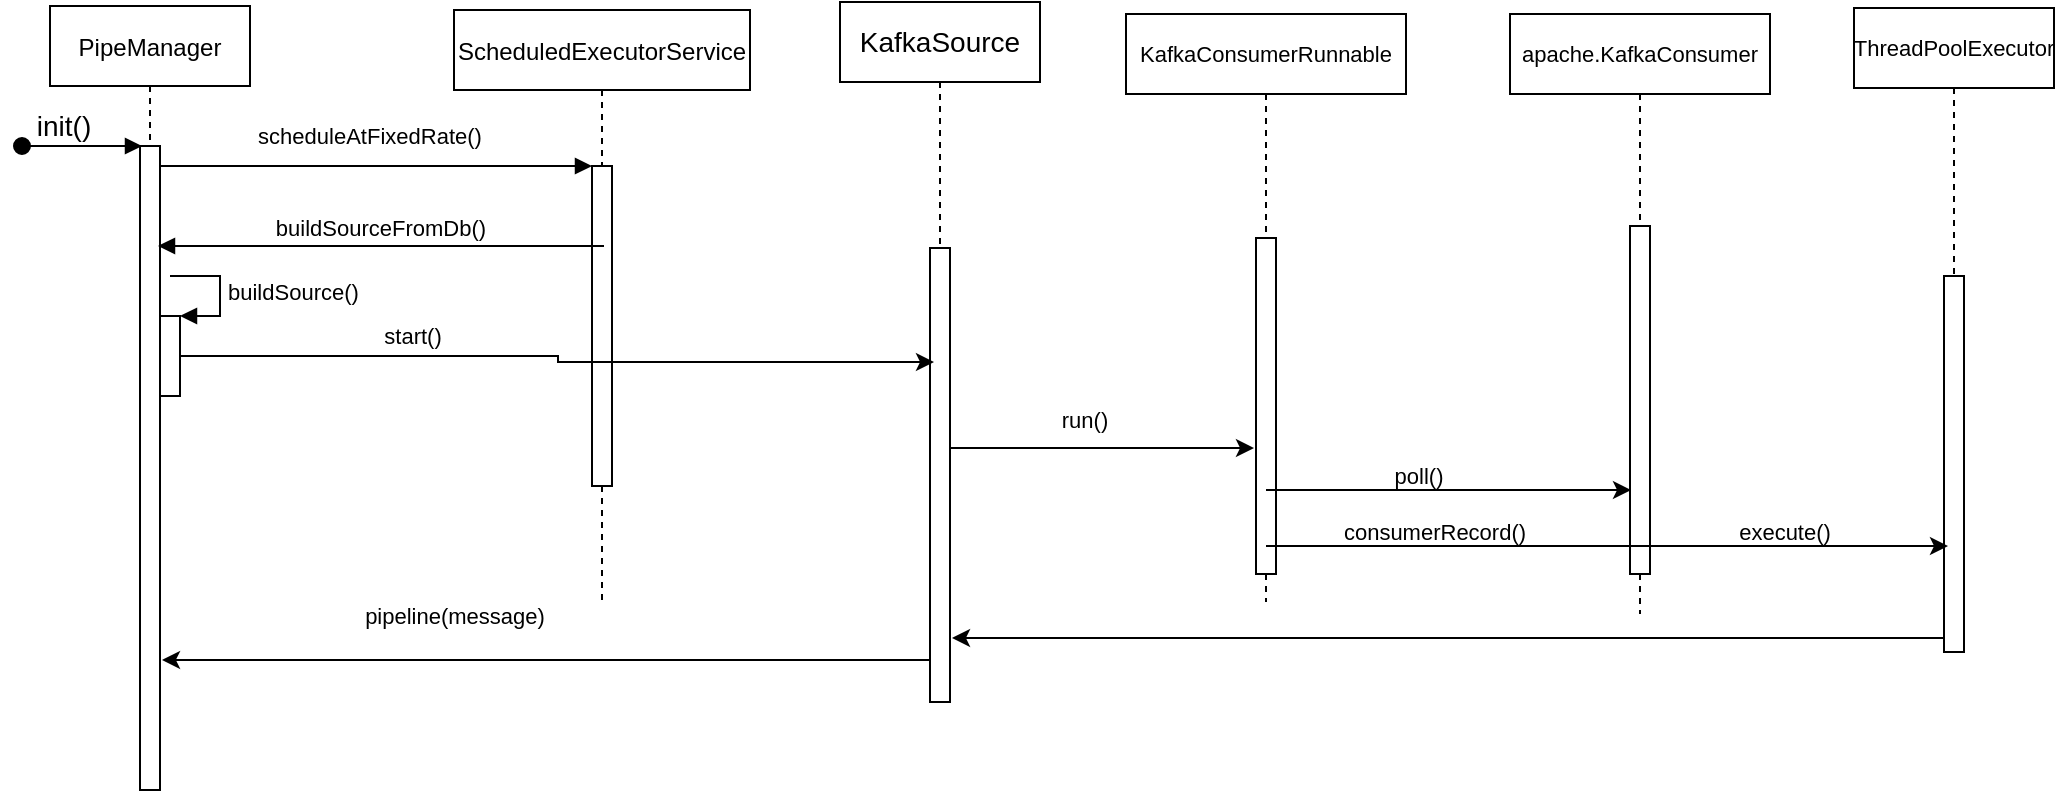 <mxfile version="14.2.4" type="github">
  <diagram id="kgpKYQtTHZ0yAKxKKP6v" name="Page-1">
    <mxGraphModel dx="1382" dy="761" grid="1" gridSize="14" guides="1" tooltips="1" connect="1" arrows="1" fold="1" page="1" pageScale="1" pageWidth="850" pageHeight="1100" math="0" shadow="0">
      <root>
        <mxCell id="0" />
        <mxCell id="1" parent="0" />
        <mxCell id="3nuBFxr9cyL0pnOWT2aG-1" value="PipeManager" style="shape=umlLifeline;perimeter=lifelinePerimeter;container=1;collapsible=0;recursiveResize=0;rounded=0;shadow=0;strokeWidth=1;" parent="1" vertex="1">
          <mxGeometry x="120" y="80" width="100" height="392" as="geometry" />
        </mxCell>
        <mxCell id="3nuBFxr9cyL0pnOWT2aG-2" value="" style="points=[];perimeter=orthogonalPerimeter;rounded=0;shadow=0;strokeWidth=1;" parent="3nuBFxr9cyL0pnOWT2aG-1" vertex="1">
          <mxGeometry x="45" y="70" width="10" height="322" as="geometry" />
        </mxCell>
        <mxCell id="3nuBFxr9cyL0pnOWT2aG-3" value="init()" style="verticalAlign=bottom;startArrow=oval;endArrow=block;startSize=8;shadow=0;strokeWidth=1;fontSize=14;" parent="3nuBFxr9cyL0pnOWT2aG-1" edge="1">
          <mxGeometry x="-0.3" relative="1" as="geometry">
            <mxPoint x="-14" y="70" as="sourcePoint" />
            <mxPoint x="46" y="70" as="targetPoint" />
            <mxPoint as="offset" />
          </mxGeometry>
        </mxCell>
        <mxCell id="wxGNkDzkun1_tn9nPBb6-3" value="" style="html=1;points=[];perimeter=orthogonalPerimeter;fontSize=14;" vertex="1" parent="3nuBFxr9cyL0pnOWT2aG-1">
          <mxGeometry x="55" y="155" width="10" height="40" as="geometry" />
        </mxCell>
        <mxCell id="wxGNkDzkun1_tn9nPBb6-4" value="buildSource()" style="edgeStyle=orthogonalEdgeStyle;html=1;align=left;spacingLeft=2;endArrow=block;rounded=0;entryX=1;entryY=0;strokeWidth=1;fontSize=11;" edge="1" target="wxGNkDzkun1_tn9nPBb6-3" parent="3nuBFxr9cyL0pnOWT2aG-1">
          <mxGeometry relative="1" as="geometry">
            <mxPoint x="60" y="135" as="sourcePoint" />
            <Array as="points">
              <mxPoint x="85" y="135" />
            </Array>
          </mxGeometry>
        </mxCell>
        <mxCell id="3nuBFxr9cyL0pnOWT2aG-5" value="ScheduledExecutorService" style="shape=umlLifeline;perimeter=lifelinePerimeter;container=1;collapsible=0;recursiveResize=0;rounded=0;shadow=0;strokeWidth=1;" parent="1" vertex="1">
          <mxGeometry x="322" y="82" width="148" height="296" as="geometry" />
        </mxCell>
        <mxCell id="3nuBFxr9cyL0pnOWT2aG-6" value="" style="points=[];perimeter=orthogonalPerimeter;rounded=0;shadow=0;strokeWidth=1;" parent="3nuBFxr9cyL0pnOWT2aG-5" vertex="1">
          <mxGeometry x="69" y="78" width="10" height="160" as="geometry" />
        </mxCell>
        <mxCell id="3nuBFxr9cyL0pnOWT2aG-8" value="scheduleAtFixedRate()" style="verticalAlign=bottom;endArrow=block;entryX=0;entryY=0;shadow=0;strokeWidth=1;" parent="1" source="3nuBFxr9cyL0pnOWT2aG-2" target="3nuBFxr9cyL0pnOWT2aG-6" edge="1">
          <mxGeometry x="-0.028" y="6" relative="1" as="geometry">
            <mxPoint x="275" y="160" as="sourcePoint" />
            <mxPoint as="offset" />
          </mxGeometry>
        </mxCell>
        <mxCell id="3nuBFxr9cyL0pnOWT2aG-9" value="buildSourceFromDb()" style="verticalAlign=bottom;endArrow=block;shadow=0;strokeWidth=1;" parent="1" edge="1">
          <mxGeometry relative="1" as="geometry">
            <mxPoint x="397" y="200" as="sourcePoint" />
            <mxPoint x="174" y="200" as="targetPoint" />
          </mxGeometry>
        </mxCell>
        <mxCell id="wxGNkDzkun1_tn9nPBb6-1" value="KafkaSource" style="shape=umlLifeline;perimeter=lifelinePerimeter;whiteSpace=wrap;html=1;container=1;collapsible=0;recursiveResize=0;outlineConnect=0;fontSize=14;" vertex="1" parent="1">
          <mxGeometry x="515" y="78" width="100" height="350" as="geometry" />
        </mxCell>
        <mxCell id="wxGNkDzkun1_tn9nPBb6-2" value="" style="html=1;points=[];perimeter=orthogonalPerimeter;fontSize=14;" vertex="1" parent="wxGNkDzkun1_tn9nPBb6-1">
          <mxGeometry x="45" y="123" width="10" height="227" as="geometry" />
        </mxCell>
        <mxCell id="wxGNkDzkun1_tn9nPBb6-6" style="edgeStyle=orthogonalEdgeStyle;rounded=0;orthogonalLoop=1;jettySize=auto;html=1;strokeWidth=1;fontSize=11;" edge="1" parent="1" source="wxGNkDzkun1_tn9nPBb6-3">
          <mxGeometry relative="1" as="geometry">
            <mxPoint x="562" y="258" as="targetPoint" />
            <Array as="points">
              <mxPoint x="374" y="255" />
              <mxPoint x="374" y="258" />
            </Array>
          </mxGeometry>
        </mxCell>
        <mxCell id="wxGNkDzkun1_tn9nPBb6-7" value="start()" style="edgeLabel;html=1;align=center;verticalAlign=middle;resizable=0;points=[];fontSize=11;" vertex="1" connectable="0" parent="wxGNkDzkun1_tn9nPBb6-6">
          <mxGeometry x="-0.389" y="1" relative="1" as="geometry">
            <mxPoint y="-9" as="offset" />
          </mxGeometry>
        </mxCell>
        <mxCell id="wxGNkDzkun1_tn9nPBb6-8" value="KafkaConsumerRunnable" style="shape=umlLifeline;perimeter=lifelinePerimeter;whiteSpace=wrap;html=1;container=1;collapsible=0;recursiveResize=0;outlineConnect=0;fontSize=11;" vertex="1" parent="1">
          <mxGeometry x="658" y="84" width="140" height="294" as="geometry" />
        </mxCell>
        <mxCell id="wxGNkDzkun1_tn9nPBb6-9" value="" style="html=1;points=[];perimeter=orthogonalPerimeter;fontSize=11;" vertex="1" parent="wxGNkDzkun1_tn9nPBb6-8">
          <mxGeometry x="65" y="112" width="10" height="168" as="geometry" />
        </mxCell>
        <mxCell id="wxGNkDzkun1_tn9nPBb6-10" style="edgeStyle=orthogonalEdgeStyle;rounded=0;orthogonalLoop=1;jettySize=auto;html=1;strokeWidth=1;fontSize=11;" edge="1" parent="1" source="wxGNkDzkun1_tn9nPBb6-2">
          <mxGeometry relative="1" as="geometry">
            <mxPoint x="722" y="301" as="targetPoint" />
            <Array as="points">
              <mxPoint x="722" y="301" />
            </Array>
          </mxGeometry>
        </mxCell>
        <mxCell id="wxGNkDzkun1_tn9nPBb6-11" value="run()" style="text;html=1;align=center;verticalAlign=middle;resizable=0;points=[];autosize=1;fontSize=11;" vertex="1" parent="1">
          <mxGeometry x="616" y="280" width="42" height="14" as="geometry" />
        </mxCell>
        <mxCell id="wxGNkDzkun1_tn9nPBb6-12" value="apache.KafkaConsumer" style="shape=umlLifeline;perimeter=lifelinePerimeter;whiteSpace=wrap;html=1;container=1;collapsible=0;recursiveResize=0;outlineConnect=0;fontSize=11;" vertex="1" parent="1">
          <mxGeometry x="850" y="84" width="130" height="300" as="geometry" />
        </mxCell>
        <mxCell id="wxGNkDzkun1_tn9nPBb6-14" value="" style="html=1;points=[];perimeter=orthogonalPerimeter;fontSize=11;" vertex="1" parent="wxGNkDzkun1_tn9nPBb6-12">
          <mxGeometry x="60" y="106" width="10" height="174" as="geometry" />
        </mxCell>
        <mxCell id="wxGNkDzkun1_tn9nPBb6-15" style="edgeStyle=orthogonalEdgeStyle;rounded=0;orthogonalLoop=1;jettySize=auto;html=1;entryX=-0.4;entryY=0.448;entryDx=0;entryDy=0;entryPerimeter=0;strokeWidth=1;fontSize=11;" edge="1" parent="1">
          <mxGeometry relative="1" as="geometry">
            <mxPoint x="728" y="322" as="sourcePoint" />
            <mxPoint x="910.5" y="322.002" as="targetPoint" />
          </mxGeometry>
        </mxCell>
        <mxCell id="wxGNkDzkun1_tn9nPBb6-16" value="poll()" style="text;html=1;align=center;verticalAlign=middle;resizable=0;points=[];autosize=1;fontSize=11;" vertex="1" parent="1">
          <mxGeometry x="783" y="308" width="42" height="14" as="geometry" />
        </mxCell>
        <mxCell id="wxGNkDzkun1_tn9nPBb6-17" value="ThreadPoolExecutor" style="shape=umlLifeline;perimeter=lifelinePerimeter;whiteSpace=wrap;html=1;container=1;collapsible=0;recursiveResize=0;outlineConnect=0;fontSize=11;" vertex="1" parent="1">
          <mxGeometry x="1022" y="81" width="100" height="322" as="geometry" />
        </mxCell>
        <mxCell id="wxGNkDzkun1_tn9nPBb6-18" value="" style="html=1;points=[];perimeter=orthogonalPerimeter;fontSize=11;" vertex="1" parent="wxGNkDzkun1_tn9nPBb6-17">
          <mxGeometry x="45" y="134" width="10" height="188" as="geometry" />
        </mxCell>
        <mxCell id="wxGNkDzkun1_tn9nPBb6-22" style="edgeStyle=orthogonalEdgeStyle;rounded=0;orthogonalLoop=1;jettySize=auto;html=1;strokeWidth=1;fontSize=11;" edge="1" parent="1" source="wxGNkDzkun1_tn9nPBb6-8">
          <mxGeometry relative="1" as="geometry">
            <mxPoint x="1069" y="350" as="targetPoint" />
            <Array as="points">
              <mxPoint x="1069" y="350" />
            </Array>
          </mxGeometry>
        </mxCell>
        <mxCell id="wxGNkDzkun1_tn9nPBb6-23" value="execute()" style="text;html=1;align=center;verticalAlign=middle;resizable=0;points=[];autosize=1;fontSize=11;" vertex="1" parent="1">
          <mxGeometry x="952" y="336" width="70" height="14" as="geometry" />
        </mxCell>
        <mxCell id="wxGNkDzkun1_tn9nPBb6-28" style="edgeStyle=orthogonalEdgeStyle;rounded=0;orthogonalLoop=1;jettySize=auto;html=1;entryX=1.1;entryY=0.859;entryDx=0;entryDy=0;entryPerimeter=0;strokeWidth=1;fontSize=11;" edge="1" parent="1" source="wxGNkDzkun1_tn9nPBb6-18" target="wxGNkDzkun1_tn9nPBb6-2">
          <mxGeometry relative="1" as="geometry">
            <Array as="points">
              <mxPoint x="1072" y="372" />
            </Array>
          </mxGeometry>
        </mxCell>
        <mxCell id="wxGNkDzkun1_tn9nPBb6-31" value="consumerRecord()" style="text;html=1;align=center;verticalAlign=middle;resizable=0;points=[];autosize=1;fontSize=11;" vertex="1" parent="1">
          <mxGeometry x="756" y="336" width="112" height="14" as="geometry" />
        </mxCell>
        <mxCell id="wxGNkDzkun1_tn9nPBb6-32" style="edgeStyle=orthogonalEdgeStyle;rounded=0;orthogonalLoop=1;jettySize=auto;html=1;entryX=1.1;entryY=0.798;entryDx=0;entryDy=0;entryPerimeter=0;strokeWidth=1;fontSize=11;" edge="1" parent="1" source="wxGNkDzkun1_tn9nPBb6-2" target="3nuBFxr9cyL0pnOWT2aG-2">
          <mxGeometry relative="1" as="geometry">
            <Array as="points">
              <mxPoint x="565" y="407" />
            </Array>
          </mxGeometry>
        </mxCell>
        <mxCell id="wxGNkDzkun1_tn9nPBb6-33" value="pipeline(message)" style="text;html=1;align=center;verticalAlign=middle;resizable=0;points=[];autosize=1;fontSize=11;" vertex="1" parent="1">
          <mxGeometry x="266" y="378" width="112" height="14" as="geometry" />
        </mxCell>
      </root>
    </mxGraphModel>
  </diagram>
</mxfile>
